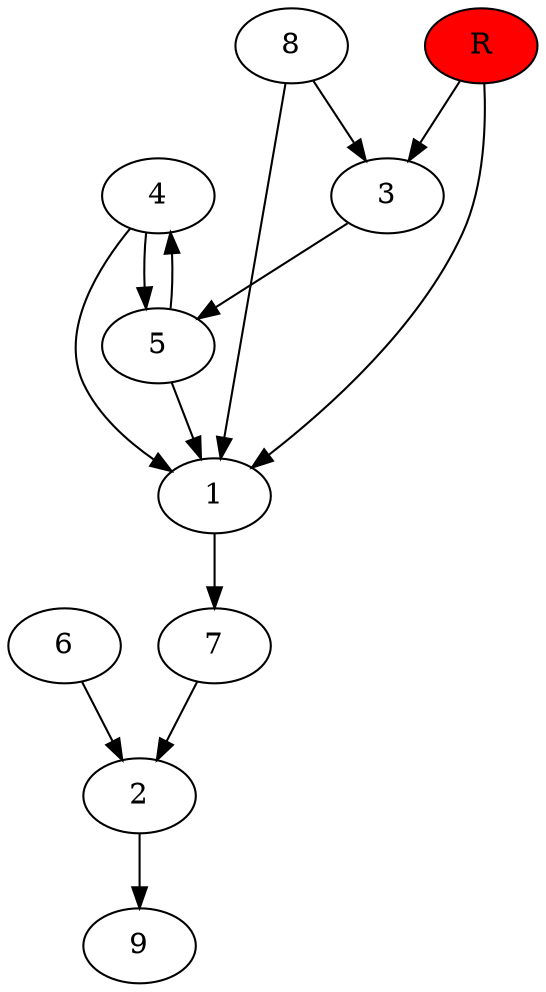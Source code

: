 digraph prb16891 {
	1
	2
	3
	4
	5
	6
	7
	8
	R [fillcolor="#ff0000" style=filled]
	1 -> 7
	2 -> 9
	3 -> 5
	4 -> 1
	4 -> 5
	5 -> 1
	5 -> 4
	6 -> 2
	7 -> 2
	8 -> 1
	8 -> 3
	R -> 1
	R -> 3
}
